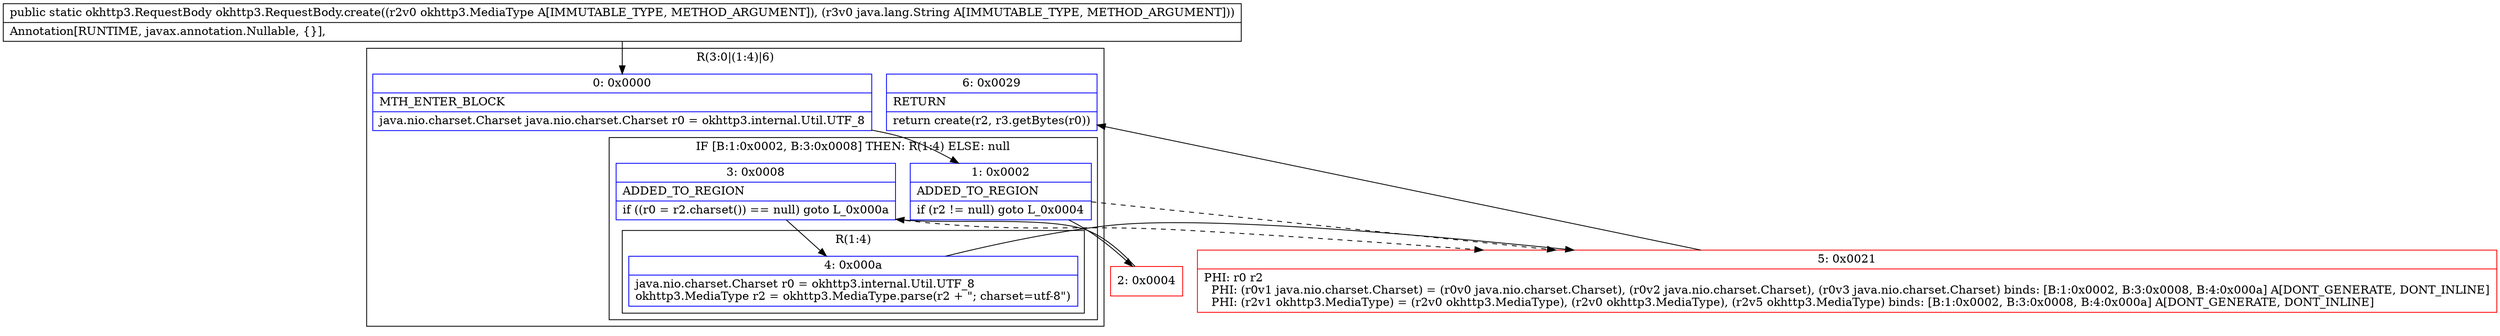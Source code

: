 digraph "CFG forokhttp3.RequestBody.create(Lokhttp3\/MediaType;Ljava\/lang\/String;)Lokhttp3\/RequestBody;" {
subgraph cluster_Region_1427802200 {
label = "R(3:0|(1:4)|6)";
node [shape=record,color=blue];
Node_0 [shape=record,label="{0\:\ 0x0000|MTH_ENTER_BLOCK\l|java.nio.charset.Charset java.nio.charset.Charset r0 = okhttp3.internal.Util.UTF_8\l}"];
subgraph cluster_IfRegion_531077301 {
label = "IF [B:1:0x0002, B:3:0x0008] THEN: R(1:4) ELSE: null";
node [shape=record,color=blue];
Node_1 [shape=record,label="{1\:\ 0x0002|ADDED_TO_REGION\l|if (r2 != null) goto L_0x0004\l}"];
Node_3 [shape=record,label="{3\:\ 0x0008|ADDED_TO_REGION\l|if ((r0 = r2.charset()) == null) goto L_0x000a\l}"];
subgraph cluster_Region_1843663909 {
label = "R(1:4)";
node [shape=record,color=blue];
Node_4 [shape=record,label="{4\:\ 0x000a|java.nio.charset.Charset r0 = okhttp3.internal.Util.UTF_8\lokhttp3.MediaType r2 = okhttp3.MediaType.parse(r2 + \"; charset=utf\-8\")\l}"];
}
}
Node_6 [shape=record,label="{6\:\ 0x0029|RETURN\l|return create(r2, r3.getBytes(r0))\l}"];
}
Node_2 [shape=record,color=red,label="{2\:\ 0x0004}"];
Node_5 [shape=record,color=red,label="{5\:\ 0x0021|PHI: r0 r2 \l  PHI: (r0v1 java.nio.charset.Charset) = (r0v0 java.nio.charset.Charset), (r0v2 java.nio.charset.Charset), (r0v3 java.nio.charset.Charset) binds: [B:1:0x0002, B:3:0x0008, B:4:0x000a] A[DONT_GENERATE, DONT_INLINE]\l  PHI: (r2v1 okhttp3.MediaType) = (r2v0 okhttp3.MediaType), (r2v0 okhttp3.MediaType), (r2v5 okhttp3.MediaType) binds: [B:1:0x0002, B:3:0x0008, B:4:0x000a] A[DONT_GENERATE, DONT_INLINE]\l}"];
MethodNode[shape=record,label="{public static okhttp3.RequestBody okhttp3.RequestBody.create((r2v0 okhttp3.MediaType A[IMMUTABLE_TYPE, METHOD_ARGUMENT]), (r3v0 java.lang.String A[IMMUTABLE_TYPE, METHOD_ARGUMENT]))  | Annotation[RUNTIME, javax.annotation.Nullable, \{\}], \l}"];
MethodNode -> Node_0;
Node_0 -> Node_1;
Node_1 -> Node_2;
Node_1 -> Node_5[style=dashed];
Node_3 -> Node_4;
Node_3 -> Node_5[style=dashed];
Node_4 -> Node_5;
Node_2 -> Node_3;
Node_5 -> Node_6;
}

